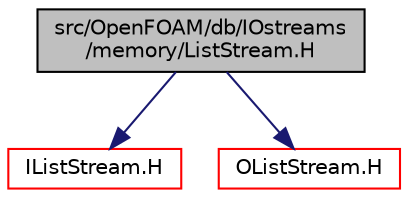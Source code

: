 digraph "src/OpenFOAM/db/IOstreams/memory/ListStream.H"
{
  bgcolor="transparent";
  edge [fontname="Helvetica",fontsize="10",labelfontname="Helvetica",labelfontsize="10"];
  node [fontname="Helvetica",fontsize="10",shape=record];
  Node1 [label="src/OpenFOAM/db/IOstreams\l/memory/ListStream.H",height=0.2,width=0.4,color="black", fillcolor="grey75", style="filled" fontcolor="black"];
  Node1 -> Node2 [color="midnightblue",fontsize="10",style="solid",fontname="Helvetica"];
  Node2 [label="IListStream.H",height=0.2,width=0.4,color="red",URL="$IListStream_8H.html"];
  Node1 -> Node3 [color="midnightblue",fontsize="10",style="solid",fontname="Helvetica"];
  Node3 [label="OListStream.H",height=0.2,width=0.4,color="red",URL="$OListStream_8H.html"];
}
